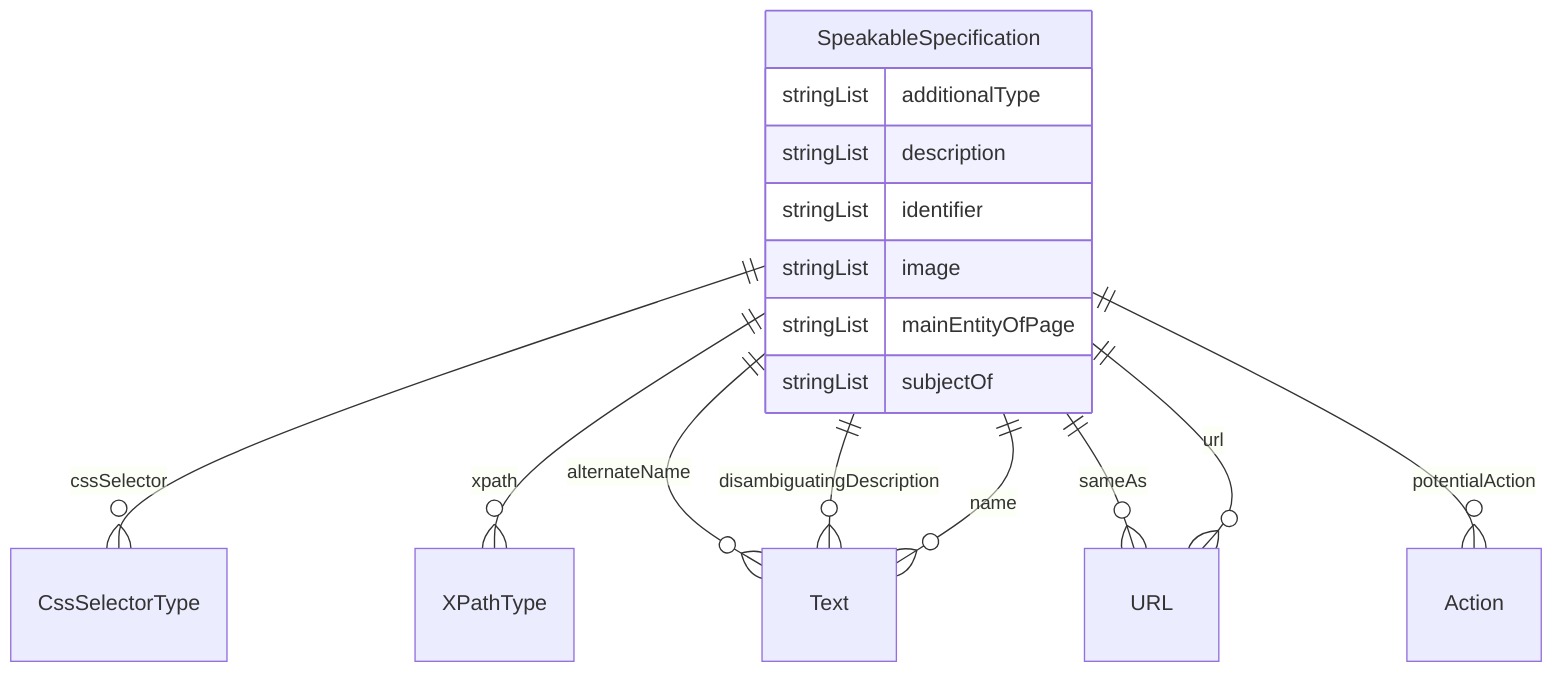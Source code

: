 erDiagram
SpeakableSpecification {
    stringList additionalType  
    stringList description  
    stringList identifier  
    stringList image  
    stringList mainEntityOfPage  
    stringList subjectOf  
}

SpeakableSpecification ||--}o CssSelectorType : "cssSelector"
SpeakableSpecification ||--}o XPathType : "xpath"
SpeakableSpecification ||--}o Text : "alternateName"
SpeakableSpecification ||--}o Text : "disambiguatingDescription"
SpeakableSpecification ||--}o Text : "name"
SpeakableSpecification ||--}o URL : "sameAs"
SpeakableSpecification ||--}o Action : "potentialAction"
SpeakableSpecification ||--}o URL : "url"